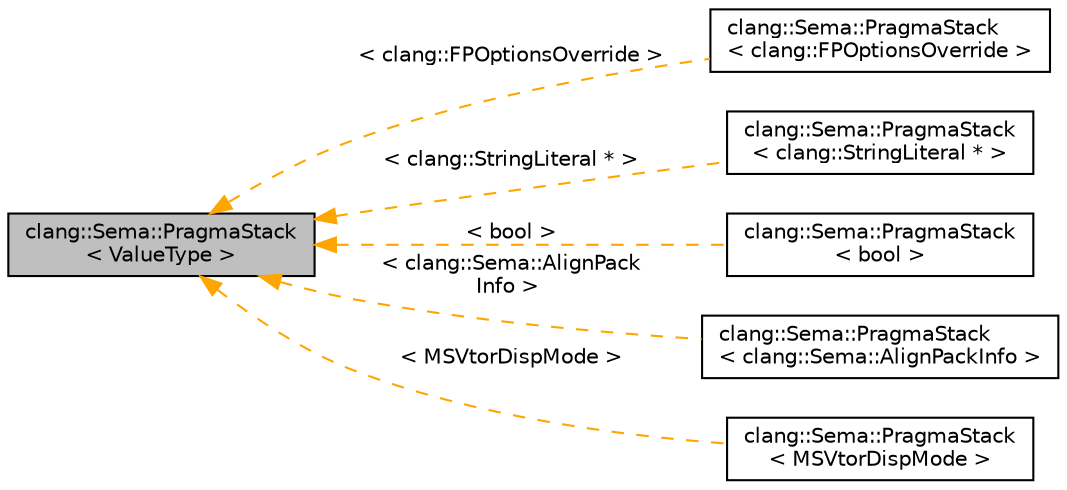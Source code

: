 digraph "clang::Sema::PragmaStack&lt; ValueType &gt;"
{
 // LATEX_PDF_SIZE
  bgcolor="transparent";
  edge [fontname="Helvetica",fontsize="10",labelfontname="Helvetica",labelfontsize="10"];
  node [fontname="Helvetica",fontsize="10",shape=record];
  rankdir="LR";
  Node1 [label="clang::Sema::PragmaStack\l\< ValueType \>",height=0.2,width=0.4,color="black", fillcolor="grey75", style="filled", fontcolor="black",tooltip=" "];
  Node1 -> Node2 [dir="back",color="orange",fontsize="10",style="dashed",label=" \< clang::FPOptionsOverride \>" ,fontname="Helvetica"];
  Node2 [label="clang::Sema::PragmaStack\l\< clang::FPOptionsOverride \>",height=0.2,width=0.4,color="black",URL="$structclang_1_1Sema_1_1PragmaStack.html",tooltip=" "];
  Node1 -> Node3 [dir="back",color="orange",fontsize="10",style="dashed",label=" \< clang::StringLiteral * \>" ,fontname="Helvetica"];
  Node3 [label="clang::Sema::PragmaStack\l\< clang::StringLiteral * \>",height=0.2,width=0.4,color="black",URL="$structclang_1_1Sema_1_1PragmaStack.html",tooltip=" "];
  Node1 -> Node4 [dir="back",color="orange",fontsize="10",style="dashed",label=" \< bool \>" ,fontname="Helvetica"];
  Node4 [label="clang::Sema::PragmaStack\l\< bool \>",height=0.2,width=0.4,color="black",URL="$structclang_1_1Sema_1_1PragmaStack.html",tooltip=" "];
  Node1 -> Node5 [dir="back",color="orange",fontsize="10",style="dashed",label=" \< clang::Sema::AlignPack\lInfo \>" ,fontname="Helvetica"];
  Node5 [label="clang::Sema::PragmaStack\l\< clang::Sema::AlignPackInfo \>",height=0.2,width=0.4,color="black",URL="$structclang_1_1Sema_1_1PragmaStack.html",tooltip=" "];
  Node1 -> Node6 [dir="back",color="orange",fontsize="10",style="dashed",label=" \< MSVtorDispMode \>" ,fontname="Helvetica"];
  Node6 [label="clang::Sema::PragmaStack\l\< MSVtorDispMode \>",height=0.2,width=0.4,color="black",URL="$structclang_1_1Sema_1_1PragmaStack.html",tooltip=" "];
}
